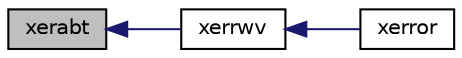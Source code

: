 digraph "xerabt"
{
  edge [fontname="Helvetica",fontsize="10",labelfontname="Helvetica",labelfontsize="10"];
  node [fontname="Helvetica",fontsize="10",shape=record];
  rankdir="LR";
  Node1 [label="xerabt",height=0.2,width=0.4,color="black", fillcolor="grey75", style="filled", fontcolor="black"];
  Node1 -> Node2 [dir="back",color="midnightblue",fontsize="10",style="solid",fontname="Helvetica"];
  Node2 [label="xerrwv",height=0.2,width=0.4,color="black", fillcolor="white", style="filled",URL="$xerror_8f.html#a5188621688f02de8becbd9963b97bf16"];
  Node2 -> Node3 [dir="back",color="midnightblue",fontsize="10",style="solid",fontname="Helvetica"];
  Node3 [label="xerror",height=0.2,width=0.4,color="black", fillcolor="white", style="filled",URL="$xerror_8f.html#ad44a8c4a8c9c7e3e91ead7b5e3acdf57"];
}
